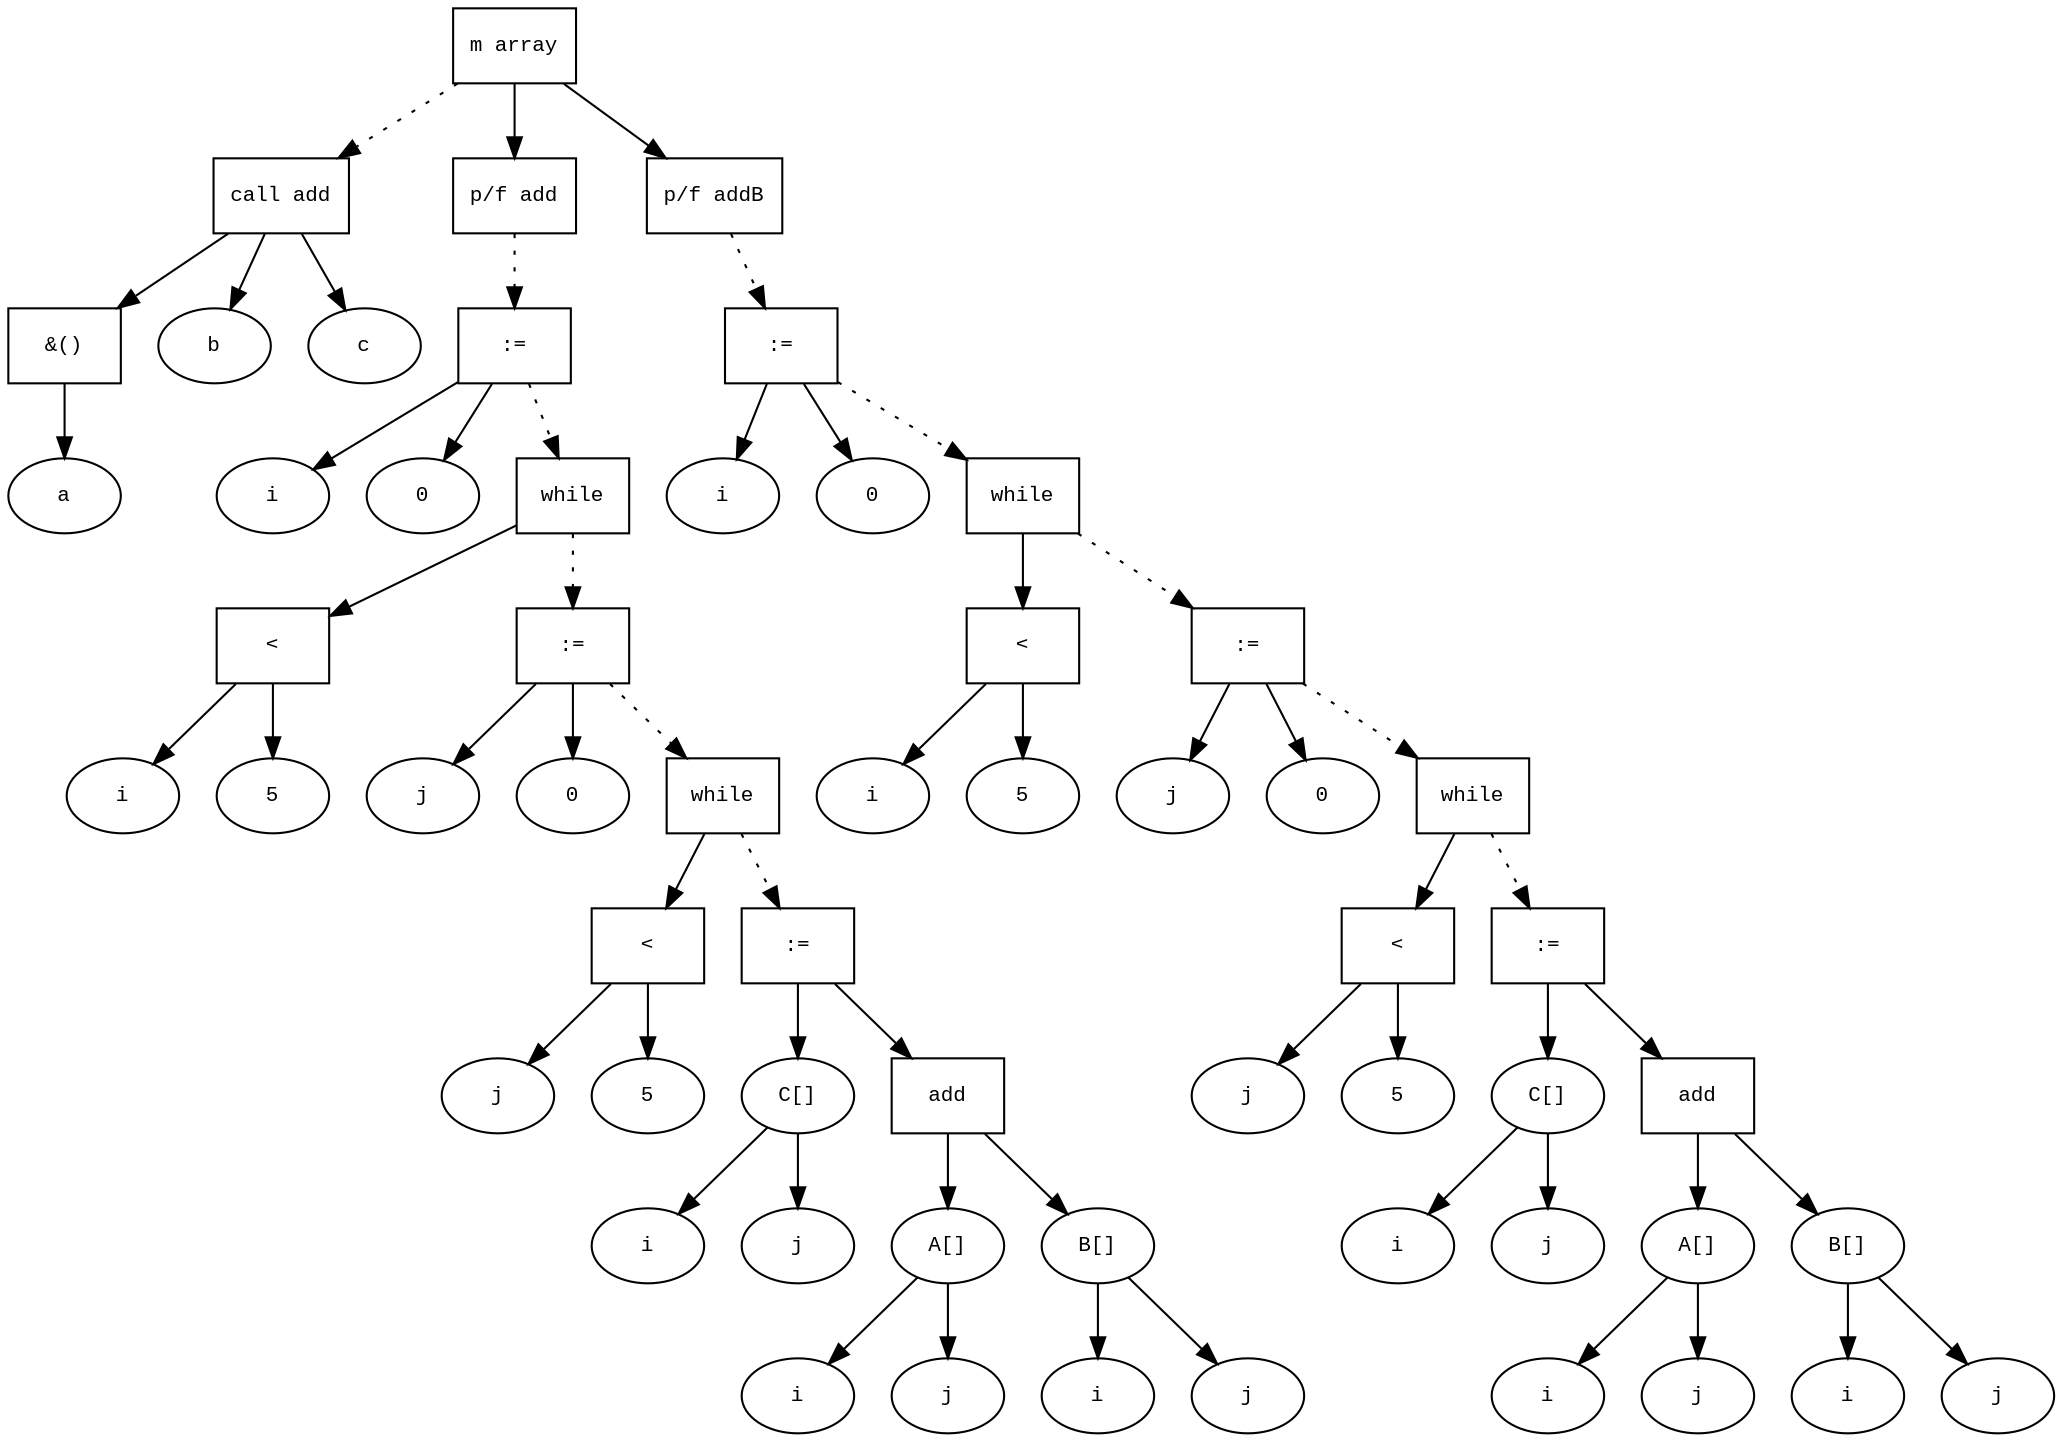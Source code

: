 digraph AST {
  graph [fontname="Times New Roman",fontsize=10];
  node  [fontname="Courier New",fontsize=10];
  edge  [fontname="Times New Roman",fontsize=10];

  node0 [label="m array",shape=box];
  node63 [label="call add",shape=box];
  node65 [label="&()",shape=box];
  node64 [label="a",shape=ellipse];
  node65->node64;
  node63->node65;
  node66 [label="b",shape=ellipse];
  node63->node66;
  node67 [label="c",shape=ellipse];
  node63->node67;
  node0 -> node63 [style=dotted];
  node7 [label="p/f add",shape=box];
  node11 [label=":=",shape=box];
  node9 [label="i",shape=ellipse];
  node11->node9;
  node10 [label="0",shape=ellipse];
  node11->node10;
  node7 -> node11 [style=dotted];
  node33 [label="while",shape=box];
  node14 [label="<",shape=box];
  node12 [label="i",shape=ellipse];
  node14->node12;
  node13 [label="5",shape=ellipse];
  node14->node13;
  node33->node14;
  node17 [label=":=",shape=box];
  node15 [label="j",shape=ellipse];
  node17->node15;
  node16 [label="0",shape=ellipse];
  node17->node16;
  node33 -> node17 [style=dotted];
  node32 [label="while",shape=box];
  node20 [label="<",shape=box];
  node18 [label="j",shape=ellipse];
  node20->node18;
  node19 [label="5",shape=ellipse];
  node20->node19;
  node32->node20;
  node31 [label=":=",shape=box];
  node21 [label="C[]",shape=ellipse];
  node22 [label="i",shape=ellipse];
  node21-> node22;
  node23 [label="j",shape=ellipse];
  node21-> node23;
  node31->node21;
  node30 [label="add",shape=box];
  node24 [label="A[]",shape=ellipse];
  node25 [label="i",shape=ellipse];
  node24-> node25;
  node26 [label="j",shape=ellipse];
  node24-> node26;
  node30->node24;
  node27 [label="B[]",shape=ellipse];
  node28 [label="i",shape=ellipse];
  node27-> node28;
  node29 [label="j",shape=ellipse];
  node27-> node29;
  node30->node27;
  node31->node30;
  node32 -> node31 [style=dotted];
  node17 -> node32 [style=dotted];
  node11 -> node33 [style=dotted];
  node0 -> node7;
  node35 [label="p/f addB",shape=box];
  node39 [label=":=",shape=box];
  node37 [label="i",shape=ellipse];
  node39->node37;
  node38 [label="0",shape=ellipse];
  node39->node38;
  node35 -> node39 [style=dotted];
  node61 [label="while",shape=box];
  node42 [label="<",shape=box];
  node40 [label="i",shape=ellipse];
  node42->node40;
  node41 [label="5",shape=ellipse];
  node42->node41;
  node61->node42;
  node45 [label=":=",shape=box];
  node43 [label="j",shape=ellipse];
  node45->node43;
  node44 [label="0",shape=ellipse];
  node45->node44;
  node61 -> node45 [style=dotted];
  node60 [label="while",shape=box];
  node48 [label="<",shape=box];
  node46 [label="j",shape=ellipse];
  node48->node46;
  node47 [label="5",shape=ellipse];
  node48->node47;
  node60->node48;
  node59 [label=":=",shape=box];
  node49 [label="C[]",shape=ellipse];
  node50 [label="i",shape=ellipse];
  node49-> node50;
  node51 [label="j",shape=ellipse];
  node49-> node51;
  node59->node49;
  node58 [label="add",shape=box];
  node52 [label="A[]",shape=ellipse];
  node53 [label="i",shape=ellipse];
  node52-> node53;
  node54 [label="j",shape=ellipse];
  node52-> node54;
  node58->node52;
  node55 [label="B[]",shape=ellipse];
  node56 [label="i",shape=ellipse];
  node55-> node56;
  node57 [label="j",shape=ellipse];
  node55-> node57;
  node58->node55;
  node59->node58;
  node60 -> node59 [style=dotted];
  node45 -> node60 [style=dotted];
  node39 -> node61 [style=dotted];
  node0 -> node35;
}
